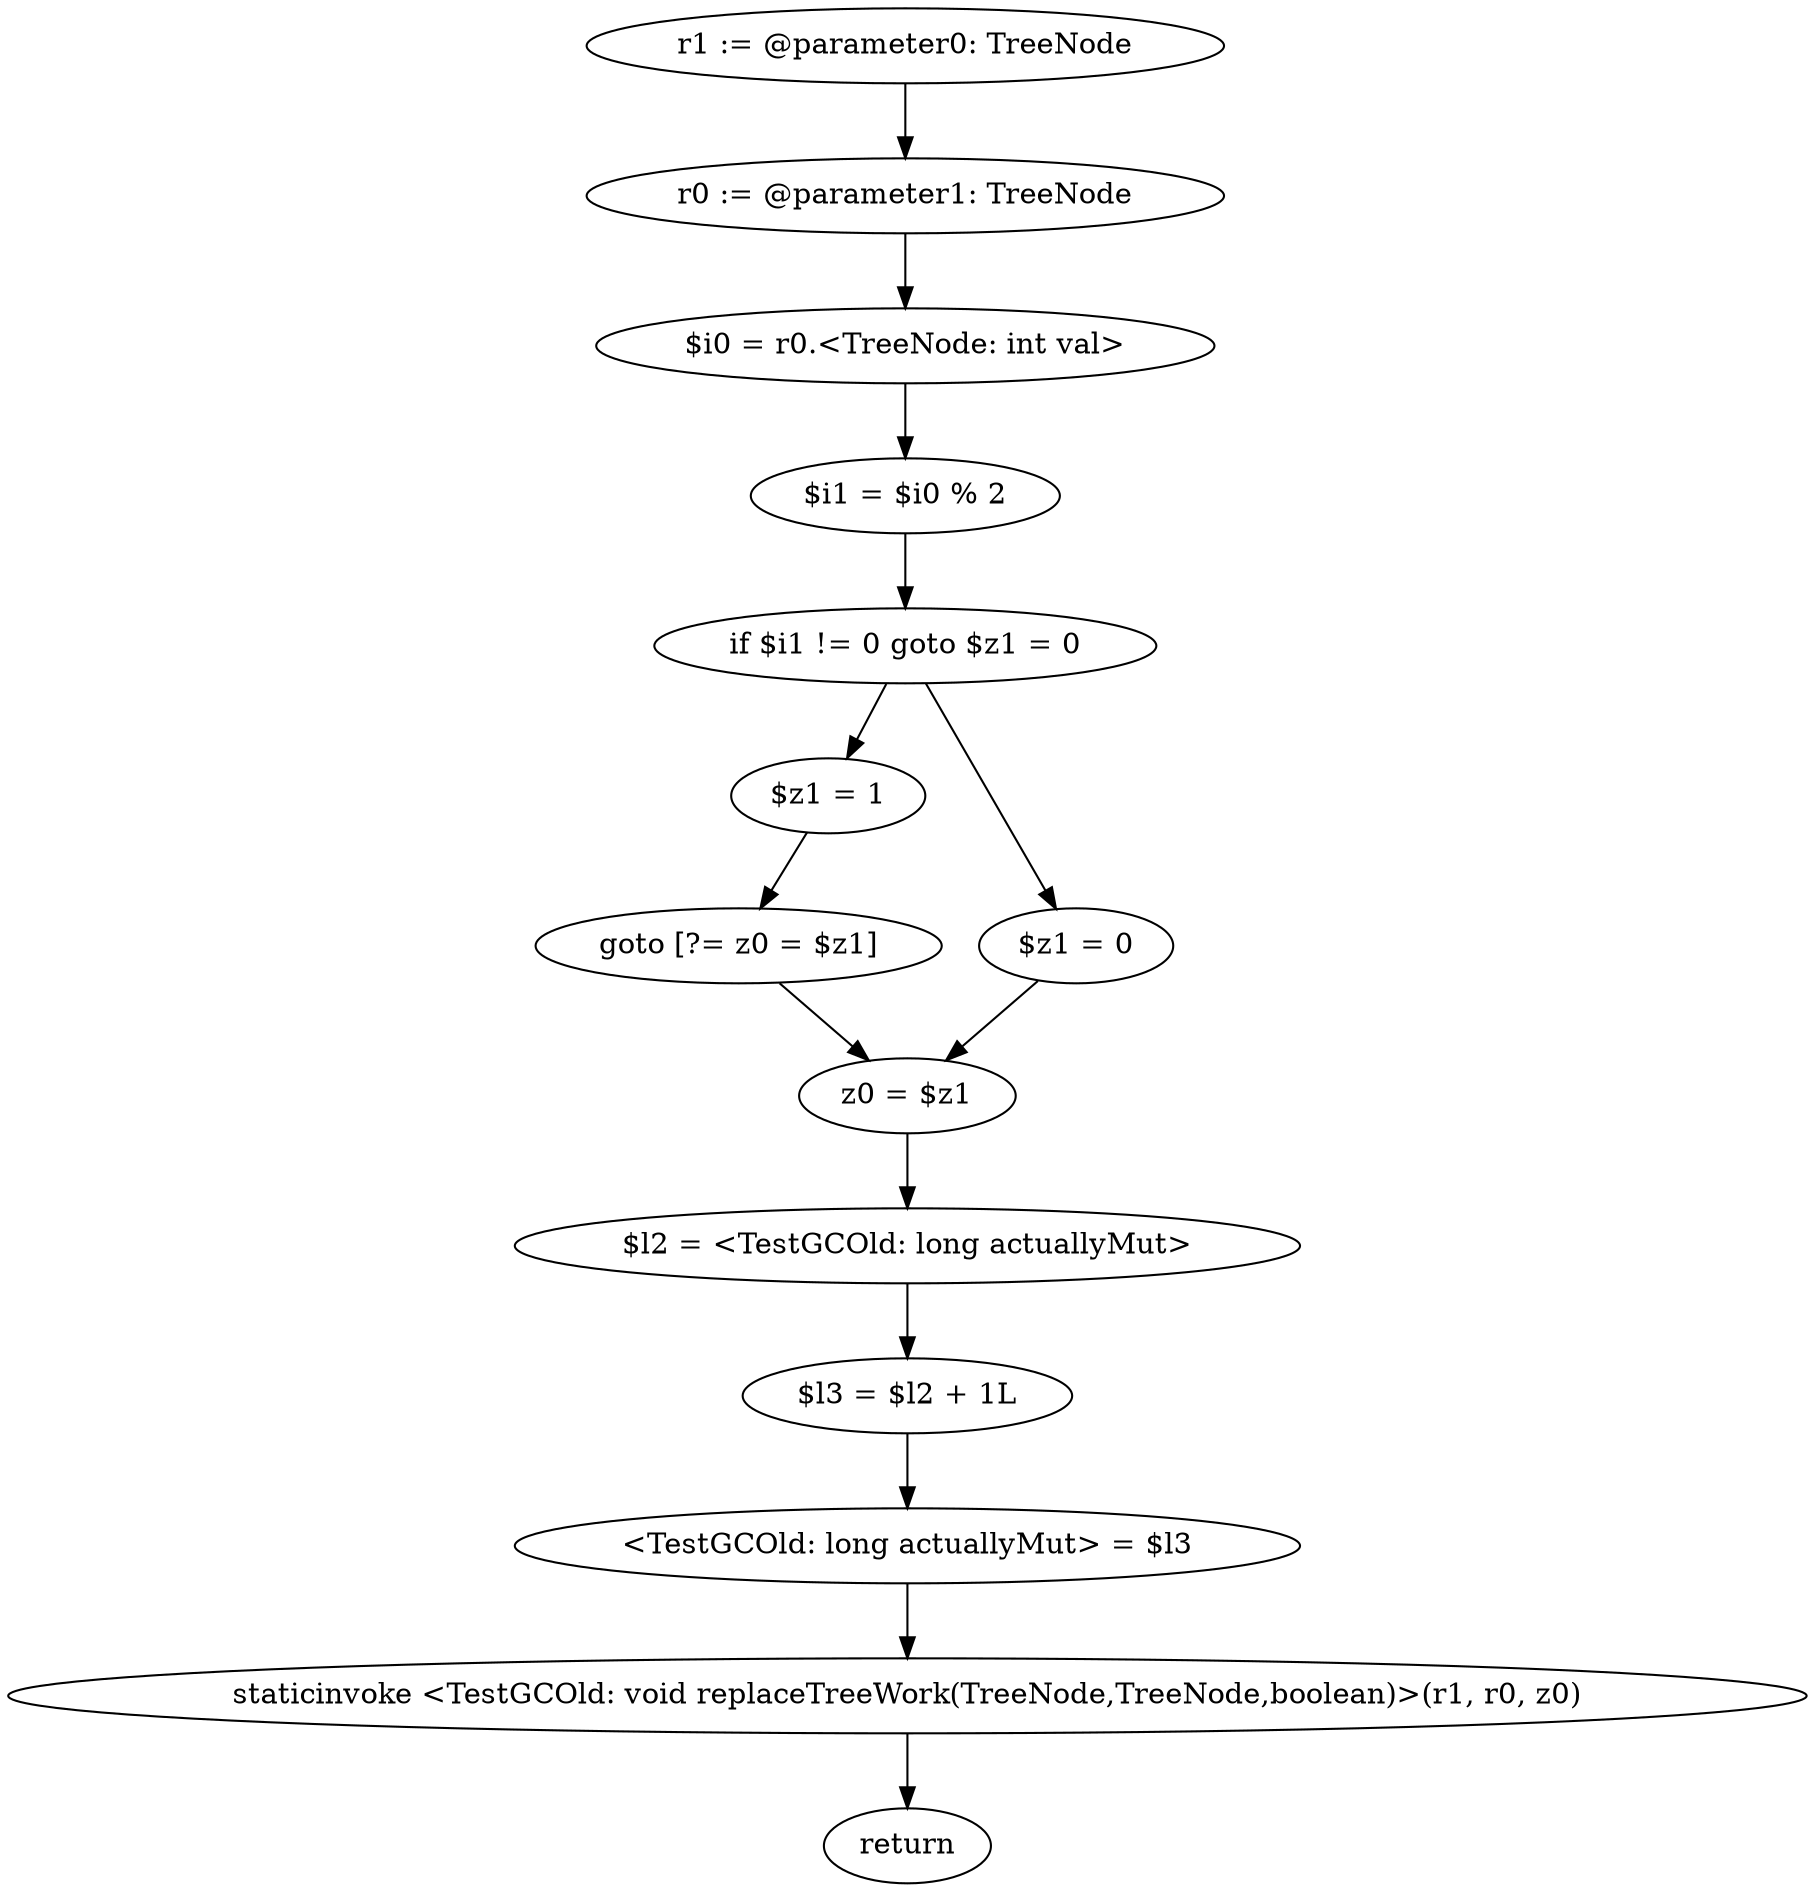 digraph "unitGraph" {
    "r1 := @parameter0: TreeNode"
    "r0 := @parameter1: TreeNode"
    "$i0 = r0.<TreeNode: int val>"
    "$i1 = $i0 % 2"
    "if $i1 != 0 goto $z1 = 0"
    "$z1 = 1"
    "goto [?= z0 = $z1]"
    "$z1 = 0"
    "z0 = $z1"
    "$l2 = <TestGCOld: long actuallyMut>"
    "$l3 = $l2 + 1L"
    "<TestGCOld: long actuallyMut> = $l3"
    "staticinvoke <TestGCOld: void replaceTreeWork(TreeNode,TreeNode,boolean)>(r1, r0, z0)"
    "return"
    "r1 := @parameter0: TreeNode"->"r0 := @parameter1: TreeNode";
    "r0 := @parameter1: TreeNode"->"$i0 = r0.<TreeNode: int val>";
    "$i0 = r0.<TreeNode: int val>"->"$i1 = $i0 % 2";
    "$i1 = $i0 % 2"->"if $i1 != 0 goto $z1 = 0";
    "if $i1 != 0 goto $z1 = 0"->"$z1 = 1";
    "if $i1 != 0 goto $z1 = 0"->"$z1 = 0";
    "$z1 = 1"->"goto [?= z0 = $z1]";
    "goto [?= z0 = $z1]"->"z0 = $z1";
    "$z1 = 0"->"z0 = $z1";
    "z0 = $z1"->"$l2 = <TestGCOld: long actuallyMut>";
    "$l2 = <TestGCOld: long actuallyMut>"->"$l3 = $l2 + 1L";
    "$l3 = $l2 + 1L"->"<TestGCOld: long actuallyMut> = $l3";
    "<TestGCOld: long actuallyMut> = $l3"->"staticinvoke <TestGCOld: void replaceTreeWork(TreeNode,TreeNode,boolean)>(r1, r0, z0)";
    "staticinvoke <TestGCOld: void replaceTreeWork(TreeNode,TreeNode,boolean)>(r1, r0, z0)"->"return";
}
